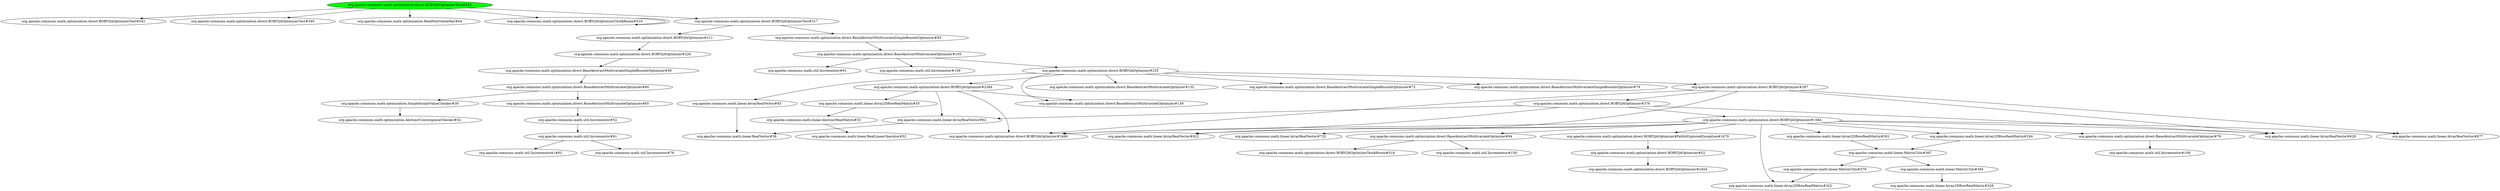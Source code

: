 digraph "cg/org.apache.commons.math.optimization.direct.BOBYQAOptimizerTest#243"
{
	"org.apache.commons.math.optimization.direct.BOBYQAOptimizerTest#243" [style=filled,fillcolor=green];
	"org.apache.commons.math.optimization.direct.BOBYQAOptimizerTest#243" -> "org.apache.commons.math.optimization.direct.BOBYQAOptimizerTest#342";
	"org.apache.commons.math.optimization.direct.BOBYQAOptimizerTest#243" -> "org.apache.commons.math.optimization.direct.BOBYQAOptimizerTest#349";
	"org.apache.commons.math.optimization.direct.BOBYQAOptimizerTest#243" -> "org.apache.commons.math.optimization.RealPointValuePair#44";
	"org.apache.commons.math.optimization.direct.BOBYQAOptimizerTest#243" -> "org.apache.commons.math.optimization.direct.BOBYQAOptimizerTest$Rosen#516";
	"org.apache.commons.math.optimization.direct.BOBYQAOptimizerTest$Rosen#516" -> "org.apache.commons.math.optimization.direct.BOBYQAOptimizerTest$Rosen#516";
	"org.apache.commons.math.optimization.direct.BOBYQAOptimizerTest#243" -> "org.apache.commons.math.optimization.direct.BOBYQAOptimizerTest#317";
	"org.apache.commons.math.optimization.direct.BOBYQAOptimizerTest#317" -> "org.apache.commons.math.optimization.direct.BOBYQAOptimizer#211";
	"org.apache.commons.math.optimization.direct.BOBYQAOptimizer#211" -> "org.apache.commons.math.optimization.direct.BOBYQAOptimizer#226";
	"org.apache.commons.math.optimization.direct.BOBYQAOptimizer#226" -> "org.apache.commons.math.optimization.direct.BaseAbstractMultivariateSimpleBoundsOptimizer#59";
	"org.apache.commons.math.optimization.direct.BaseAbstractMultivariateSimpleBoundsOptimizer#59" -> "org.apache.commons.math.optimization.direct.BaseAbstractMultivariateOptimizer#60";
	"org.apache.commons.math.optimization.direct.BaseAbstractMultivariateOptimizer#60" -> "org.apache.commons.math.optimization.SimpleScalarValueChecker#39";
	"org.apache.commons.math.optimization.SimpleScalarValueChecker#39" -> "org.apache.commons.math.optimization.AbstractConvergenceChecker#52";
	"org.apache.commons.math.optimization.direct.BaseAbstractMultivariateOptimizer#60" -> "org.apache.commons.math.optimization.direct.BaseAbstractMultivariateOptimizer#65";
	"org.apache.commons.math.optimization.direct.BaseAbstractMultivariateOptimizer#65" -> "org.apache.commons.math.util.Incrementor#52";
	"org.apache.commons.math.util.Incrementor#52" -> "org.apache.commons.math.util.Incrementor#61";
	"org.apache.commons.math.util.Incrementor#61" -> "org.apache.commons.math.util.Incrementor$1#62";
	"org.apache.commons.math.util.Incrementor#61" -> "org.apache.commons.math.util.Incrementor#78";
	"org.apache.commons.math.optimization.direct.BOBYQAOptimizerTest#317" -> "org.apache.commons.math.optimization.direct.BaseAbstractMultivariateSimpleBoundsOptimizer#93";
	"org.apache.commons.math.optimization.direct.BaseAbstractMultivariateSimpleBoundsOptimizer#93" -> "org.apache.commons.math.optimization.direct.BaseAbstractMultivariateOptimizer#105";
	"org.apache.commons.math.optimization.direct.BaseAbstractMultivariateOptimizer#105" -> "org.apache.commons.math.util.Incrementor#91";
	"org.apache.commons.math.optimization.direct.BaseAbstractMultivariateOptimizer#105" -> "org.apache.commons.math.util.Incrementor#159";
	"org.apache.commons.math.optimization.direct.BaseAbstractMultivariateOptimizer#105" -> "org.apache.commons.math.optimization.direct.BOBYQAOptimizer#235";
	"org.apache.commons.math.optimization.direct.BOBYQAOptimizer#235" -> "org.apache.commons.math.optimization.direct.BaseAbstractMultivariateSimpleBoundsOptimizer#72";
	"org.apache.commons.math.optimization.direct.BOBYQAOptimizer#235" -> "org.apache.commons.math.optimization.direct.BaseAbstractMultivariateSimpleBoundsOptimizer#79";
	"org.apache.commons.math.optimization.direct.BOBYQAOptimizer#235" -> "org.apache.commons.math.optimization.direct.BOBYQAOptimizer#2384";
	"org.apache.commons.math.optimization.direct.BOBYQAOptimizer#2384" -> "org.apache.commons.math.optimization.direct.BOBYQAOptimizer#2466";
	"org.apache.commons.math.optimization.direct.BOBYQAOptimizer#2384" -> "org.apache.commons.math.optimization.direct.BaseAbstractMultivariateOptimizer#139";
	"org.apache.commons.math.optimization.direct.BOBYQAOptimizer#2384" -> "org.apache.commons.math.linear.Array2DRowRealMatrix#55";
	"org.apache.commons.math.linear.Array2DRowRealMatrix#55" -> "org.apache.commons.math.linear.AbstractRealMatrix#53";
	"org.apache.commons.math.linear.AbstractRealMatrix#53" -> "org.apache.commons.math.linear.RealLinearOperator#52";
	"org.apache.commons.math.optimization.direct.BOBYQAOptimizer#2384" -> "org.apache.commons.math.linear.ArrayRealVector#62";
	"org.apache.commons.math.linear.ArrayRealVector#62" -> "org.apache.commons.math.linear.RealVector#58";
	"org.apache.commons.math.optimization.direct.BOBYQAOptimizer#235" -> "org.apache.commons.math.optimization.direct.BaseAbstractMultivariateOptimizer#132";
	"org.apache.commons.math.optimization.direct.BOBYQAOptimizer#235" -> "org.apache.commons.math.optimization.direct.BaseAbstractMultivariateOptimizer#139";
	"org.apache.commons.math.optimization.direct.BOBYQAOptimizer#235" -> "org.apache.commons.math.linear.ArrayRealVector#83";
	"org.apache.commons.math.linear.ArrayRealVector#83" -> "org.apache.commons.math.linear.RealVector#58";
	"org.apache.commons.math.optimization.direct.BOBYQAOptimizer#235" -> "org.apache.commons.math.optimization.direct.BOBYQAOptimizer#287";
	"org.apache.commons.math.optimization.direct.BOBYQAOptimizer#287" -> "org.apache.commons.math.optimization.direct.BOBYQAOptimizer#2466";
	"org.apache.commons.math.optimization.direct.BOBYQAOptimizer#287" -> "org.apache.commons.math.linear.ArrayRealVector#628";
	"org.apache.commons.math.optimization.direct.BOBYQAOptimizer#287" -> "org.apache.commons.math.linear.ArrayRealVector#622";
	"org.apache.commons.math.optimization.direct.BOBYQAOptimizer#287" -> "org.apache.commons.math.linear.ArrayRealVector#677";
	"org.apache.commons.math.optimization.direct.BOBYQAOptimizer#287" -> "org.apache.commons.math.optimization.direct.BOBYQAOptimizer#376";
	"org.apache.commons.math.optimization.direct.BOBYQAOptimizer#376" -> "org.apache.commons.math.optimization.direct.BOBYQAOptimizer#2466";
	"org.apache.commons.math.optimization.direct.BOBYQAOptimizer#376" -> "org.apache.commons.math.linear.ArrayRealVector#628";
	"org.apache.commons.math.optimization.direct.BOBYQAOptimizer#376" -> "org.apache.commons.math.linear.ArrayRealVector#62";
	"org.apache.commons.math.optimization.direct.BOBYQAOptimizer#376" -> "org.apache.commons.math.optimization.direct.BOBYQAOptimizer#1584";
	"org.apache.commons.math.optimization.direct.BOBYQAOptimizer#1584" -> "org.apache.commons.math.optimization.direct.BOBYQAOptimizer#2466";
	"org.apache.commons.math.optimization.direct.BOBYQAOptimizer#1584" -> "org.apache.commons.math.linear.ArrayRealVector#628";
	"org.apache.commons.math.optimization.direct.BOBYQAOptimizer#1584" -> "org.apache.commons.math.linear.Array2DRowRealMatrix#322";
	"org.apache.commons.math.optimization.direct.BOBYQAOptimizer#1584" -> "org.apache.commons.math.linear.ArrayRealVector#622";
	"org.apache.commons.math.optimization.direct.BOBYQAOptimizer#1584" -> "org.apache.commons.math.linear.ArrayRealVector#677";
	"org.apache.commons.math.optimization.direct.BOBYQAOptimizer#1584" -> "org.apache.commons.math.linear.Array2DRowRealMatrix#301";
	"org.apache.commons.math.linear.Array2DRowRealMatrix#301" -> "org.apache.commons.math.linear.MatrixUtils#367";
	"org.apache.commons.math.linear.MatrixUtils#367" -> "org.apache.commons.math.linear.MatrixUtils#379";
	"org.apache.commons.math.linear.MatrixUtils#379" -> "org.apache.commons.math.linear.Array2DRowRealMatrix#322";
	"org.apache.commons.math.linear.MatrixUtils#367" -> "org.apache.commons.math.linear.MatrixUtils#394";
	"org.apache.commons.math.linear.MatrixUtils#394" -> "org.apache.commons.math.linear.Array2DRowRealMatrix#328";
	"org.apache.commons.math.optimization.direct.BOBYQAOptimizer#1584" -> "org.apache.commons.math.optimization.direct.BaseAbstractMultivariateOptimizer#76";
	"org.apache.commons.math.optimization.direct.BaseAbstractMultivariateOptimizer#76" -> "org.apache.commons.math.util.Incrementor#109";
	"org.apache.commons.math.optimization.direct.BOBYQAOptimizer#1584" -> "org.apache.commons.math.linear.Array2DRowRealMatrix#294";
	"org.apache.commons.math.linear.Array2DRowRealMatrix#294" -> "org.apache.commons.math.linear.MatrixUtils#367";
	"org.apache.commons.math.optimization.direct.BOBYQAOptimizer#1584" -> "org.apache.commons.math.linear.ArrayRealVector#732";
	"org.apache.commons.math.optimization.direct.BOBYQAOptimizer#1584" -> "org.apache.commons.math.optimization.direct.BaseAbstractMultivariateOptimizer#94";
	"org.apache.commons.math.optimization.direct.BaseAbstractMultivariateOptimizer#94" -> "org.apache.commons.math.util.Incrementor#150";
	"org.apache.commons.math.optimization.direct.BaseAbstractMultivariateOptimizer#94" -> "org.apache.commons.math.optimization.direct.BOBYQAOptimizerTest$Rosen#519";
	"org.apache.commons.math.optimization.direct.BOBYQAOptimizer#1584" -> "org.apache.commons.math.optimization.direct.BOBYQAOptimizer$PathIsExploredException#2479";
	"org.apache.commons.math.optimization.direct.BOBYQAOptimizer$PathIsExploredException#2479" -> "org.apache.commons.math.optimization.direct.BOBYQAOptimizer#52";
	"org.apache.commons.math.optimization.direct.BOBYQAOptimizer#52" -> "org.apache.commons.math.optimization.direct.BOBYQAOptimizer#2454";
}
